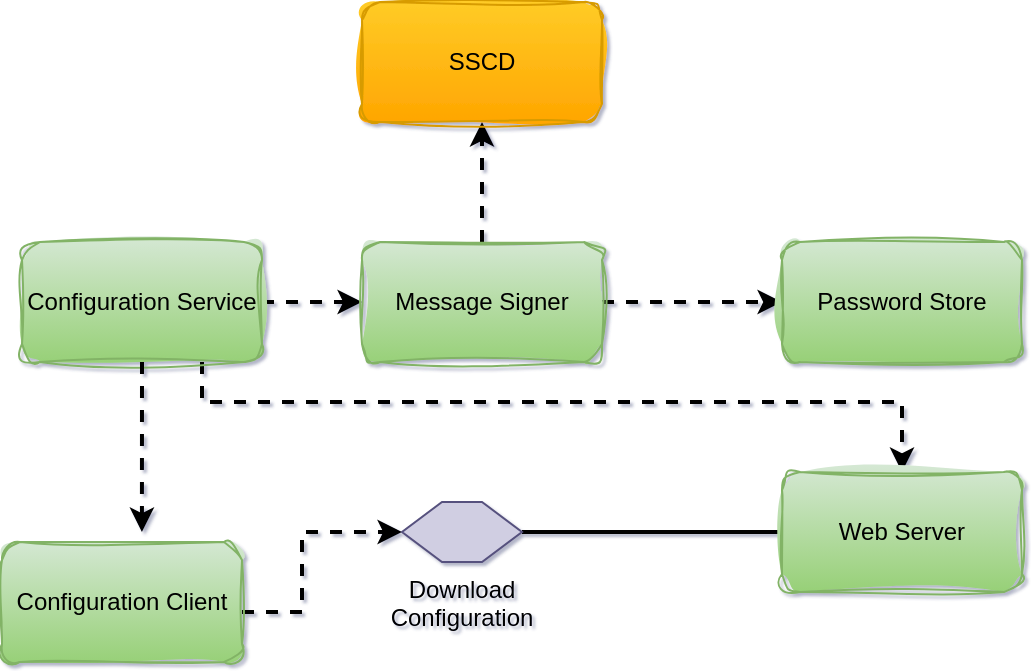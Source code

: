 <mxfile version="22.0.0" type="device">
  <diagram name="Page-1" id="RcsFwqiE_mqMil7ZwmxQ">
    <mxGraphModel dx="1010" dy="732" grid="1" gridSize="10" guides="1" tooltips="1" connect="1" arrows="1" fold="1" page="1" pageScale="1" pageWidth="827" pageHeight="1169" background="none" math="0" shadow="1">
      <root>
        <mxCell id="0" />
        <mxCell id="1" parent="0" />
        <mxCell id="R0o29H9aw-5ZgJFbA4co-59" style="edgeStyle=orthogonalEdgeStyle;rounded=0;orthogonalLoop=1;jettySize=auto;html=1;dashed=1;strokeWidth=2;entryX=0;entryY=0.5;entryDx=0;entryDy=0;exitX=1;exitY=0.5;exitDx=0;exitDy=0;" parent="1" source="R0o29H9aw-5ZgJFbA4co-31" edge="1" target="R0o29H9aw-5ZgJFbA4co-33">
          <mxGeometry relative="1" as="geometry">
            <mxPoint x="820" y="625" as="targetPoint" />
            <Array as="points">
              <mxPoint x="760" y="500" />
              <mxPoint x="760" y="500" />
            </Array>
          </mxGeometry>
        </mxCell>
        <mxCell id="shnlzeoLwmylmNGCK-iD-3" style="edgeStyle=orthogonalEdgeStyle;rounded=0;orthogonalLoop=1;jettySize=auto;html=1;entryX=0.5;entryY=0;entryDx=0;entryDy=0;strokeWidth=2;dashed=1;" edge="1" parent="1" source="R0o29H9aw-5ZgJFbA4co-31" target="R0o29H9aw-5ZgJFbA4co-67">
          <mxGeometry relative="1" as="geometry">
            <Array as="points">
              <mxPoint x="690" y="550" />
              <mxPoint x="1040" y="550" />
            </Array>
          </mxGeometry>
        </mxCell>
        <mxCell id="R0o29H9aw-5ZgJFbA4co-31" value="Configuration Service" style="rounded=1;whiteSpace=wrap;html=1;fillColor=#d5e8d4;strokeColor=#82b366;sketch=1;curveFitting=1;jiggle=2;gradientColor=#97d077;" parent="1" vertex="1">
          <mxGeometry x="600" y="470" width="120" height="60" as="geometry" />
        </mxCell>
        <mxCell id="R0o29H9aw-5ZgJFbA4co-38" style="edgeStyle=orthogonalEdgeStyle;rounded=0;orthogonalLoop=1;jettySize=auto;html=1;entryX=0;entryY=0.5;entryDx=0;entryDy=0;dashed=1;strokeWidth=2;" parent="1" source="R0o29H9aw-5ZgJFbA4co-33" target="R0o29H9aw-5ZgJFbA4co-35" edge="1">
          <mxGeometry relative="1" as="geometry" />
        </mxCell>
        <mxCell id="R0o29H9aw-5ZgJFbA4co-41" style="edgeStyle=orthogonalEdgeStyle;rounded=0;orthogonalLoop=1;jettySize=auto;html=1;dashed=1;strokeWidth=2;entryX=0.5;entryY=1;entryDx=0;entryDy=0;" parent="1" source="R0o29H9aw-5ZgJFbA4co-33" target="R0o29H9aw-5ZgJFbA4co-40" edge="1">
          <mxGeometry relative="1" as="geometry">
            <Array as="points">
              <mxPoint x="830" y="430" />
              <mxPoint x="830" y="430" />
            </Array>
          </mxGeometry>
        </mxCell>
        <mxCell id="R0o29H9aw-5ZgJFbA4co-33" value="Message Signer" style="rounded=1;whiteSpace=wrap;html=1;fillColor=#d5e8d4;strokeColor=#82b366;sketch=1;curveFitting=1;jiggle=2;gradientColor=#97d077;" parent="1" vertex="1">
          <mxGeometry x="770" y="470" width="120" height="60" as="geometry" />
        </mxCell>
        <mxCell id="R0o29H9aw-5ZgJFbA4co-35" value="Password Store" style="rounded=1;whiteSpace=wrap;html=1;fillColor=#d5e8d4;strokeColor=#82b366;sketch=1;curveFitting=1;jiggle=2;gradientColor=#97d077;" parent="1" vertex="1">
          <mxGeometry x="980" y="470" width="120" height="60" as="geometry" />
        </mxCell>
        <mxCell id="R0o29H9aw-5ZgJFbA4co-40" value="SSCD" style="rounded=1;whiteSpace=wrap;html=1;fillColor=#ffcd28;strokeColor=#d79b00;sketch=1;curveFitting=1;jiggle=2;gradientColor=#ffa500;" parent="1" vertex="1">
          <mxGeometry x="770" y="350" width="120" height="60" as="geometry" />
        </mxCell>
        <mxCell id="R0o29H9aw-5ZgJFbA4co-58" style="edgeStyle=orthogonalEdgeStyle;rounded=0;orthogonalLoop=1;jettySize=auto;html=1;dashed=1;strokeWidth=2;" parent="1" source="R0o29H9aw-5ZgJFbA4co-54" edge="1" target="R0o29H9aw-5ZgJFbA4co-70">
          <mxGeometry relative="1" as="geometry">
            <mxPoint x="820" y="655" as="targetPoint" />
            <Array as="points">
              <mxPoint x="740" y="655" />
              <mxPoint x="740" y="615" />
            </Array>
          </mxGeometry>
        </mxCell>
        <mxCell id="R0o29H9aw-5ZgJFbA4co-54" value="Configuration Client" style="rounded=1;whiteSpace=wrap;html=1;fillColor=#d5e8d4;strokeColor=#82b366;sketch=1;curveFitting=1;jiggle=2;gradientColor=#97d077;" parent="1" vertex="1">
          <mxGeometry x="590" y="620" width="120" height="60" as="geometry" />
        </mxCell>
        <mxCell id="R0o29H9aw-5ZgJFbA4co-71" style="edgeStyle=orthogonalEdgeStyle;rounded=0;orthogonalLoop=1;jettySize=auto;html=1;entryX=1;entryY=0.5;entryDx=0;entryDy=0;endArrow=none;endFill=0;strokeWidth=2;" parent="1" source="R0o29H9aw-5ZgJFbA4co-67" target="R0o29H9aw-5ZgJFbA4co-70" edge="1">
          <mxGeometry relative="1" as="geometry">
            <Array as="points">
              <mxPoint x="910" y="615" />
              <mxPoint x="910" y="615" />
            </Array>
          </mxGeometry>
        </mxCell>
        <mxCell id="R0o29H9aw-5ZgJFbA4co-67" value="Web Server" style="rounded=1;whiteSpace=wrap;html=1;fillColor=#d5e8d4;strokeColor=#82b366;sketch=1;curveFitting=1;jiggle=2;gradientColor=#97d077;" parent="1" vertex="1">
          <mxGeometry x="980" y="585" width="120" height="60" as="geometry" />
        </mxCell>
        <mxCell id="R0o29H9aw-5ZgJFbA4co-70" value="Download Configuration" style="shape=hexagon;perimeter=hexagonPerimeter2;whiteSpace=wrap;html=1;fixedSize=1;fillColor=#d0cee2;strokeColor=#56517e;rounded=0;labelPosition=center;verticalLabelPosition=bottom;align=center;verticalAlign=top;" parent="1" vertex="1">
          <mxGeometry x="790" y="600" width="60" height="30" as="geometry" />
        </mxCell>
        <mxCell id="shnlzeoLwmylmNGCK-iD-2" style="edgeStyle=orthogonalEdgeStyle;rounded=0;orthogonalLoop=1;jettySize=auto;html=1;dashed=1;strokeWidth=2;exitX=0.5;exitY=1;exitDx=0;exitDy=0;entryX=0.583;entryY=-0.083;entryDx=0;entryDy=0;entryPerimeter=0;" edge="1" parent="1" source="R0o29H9aw-5ZgJFbA4co-31" target="R0o29H9aw-5ZgJFbA4co-54">
          <mxGeometry relative="1" as="geometry">
            <mxPoint x="660" y="640" as="targetPoint" />
            <Array as="points" />
            <mxPoint x="720" y="665" as="sourcePoint" />
          </mxGeometry>
        </mxCell>
      </root>
    </mxGraphModel>
  </diagram>
</mxfile>
